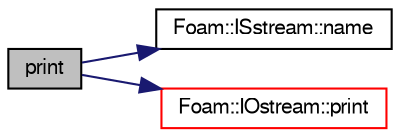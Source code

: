 digraph "print"
{
  bgcolor="transparent";
  edge [fontname="FreeSans",fontsize="10",labelfontname="FreeSans",labelfontsize="10"];
  node [fontname="FreeSans",fontsize="10",shape=record];
  rankdir="LR";
  Node7463 [label="print",height=0.2,width=0.4,color="black", fillcolor="grey75", style="filled", fontcolor="black"];
  Node7463 -> Node7464 [color="midnightblue",fontsize="10",style="solid",fontname="FreeSans"];
  Node7464 [label="Foam::ISstream::name",height=0.2,width=0.4,color="black",URL="$a26286.html#a41b2d01e5fd6e1bc71a895d8b8a86308",tooltip="Return the name of the stream. "];
  Node7463 -> Node7465 [color="midnightblue",fontsize="10",style="solid",fontname="FreeSans"];
  Node7465 [label="Foam::IOstream::print",height=0.2,width=0.4,color="red",URL="$a26226.html#aa61247f481294e0822e293753513bd29",tooltip="Print description of IOstream to Ostream. "];
}

